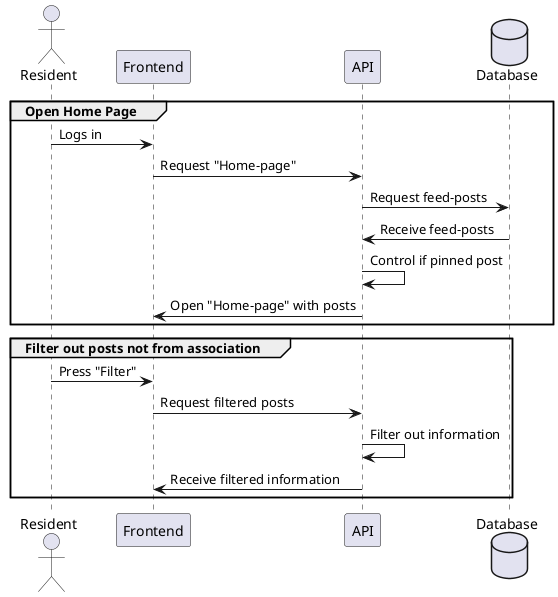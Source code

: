 @startuml Residents can see all posts from chairman

actor Resident
participant Frontend
participant API
database Database

group Open Home Page
Resident -> Frontend : Logs in
Frontend -> API : Request "Home-page"
API -> Database : Request feed-posts
Database -> API : Receive feed-posts
API -> API : Control if pinned post
API -> Frontend : Open "Home-page" with posts
end 

group Filter out posts not from association
Resident -> Frontend : Press "Filter"
Frontend -> API : Request filtered posts
API -> API : Filter out information
API -> Frontend : Receive filtered information
end 

@enduml